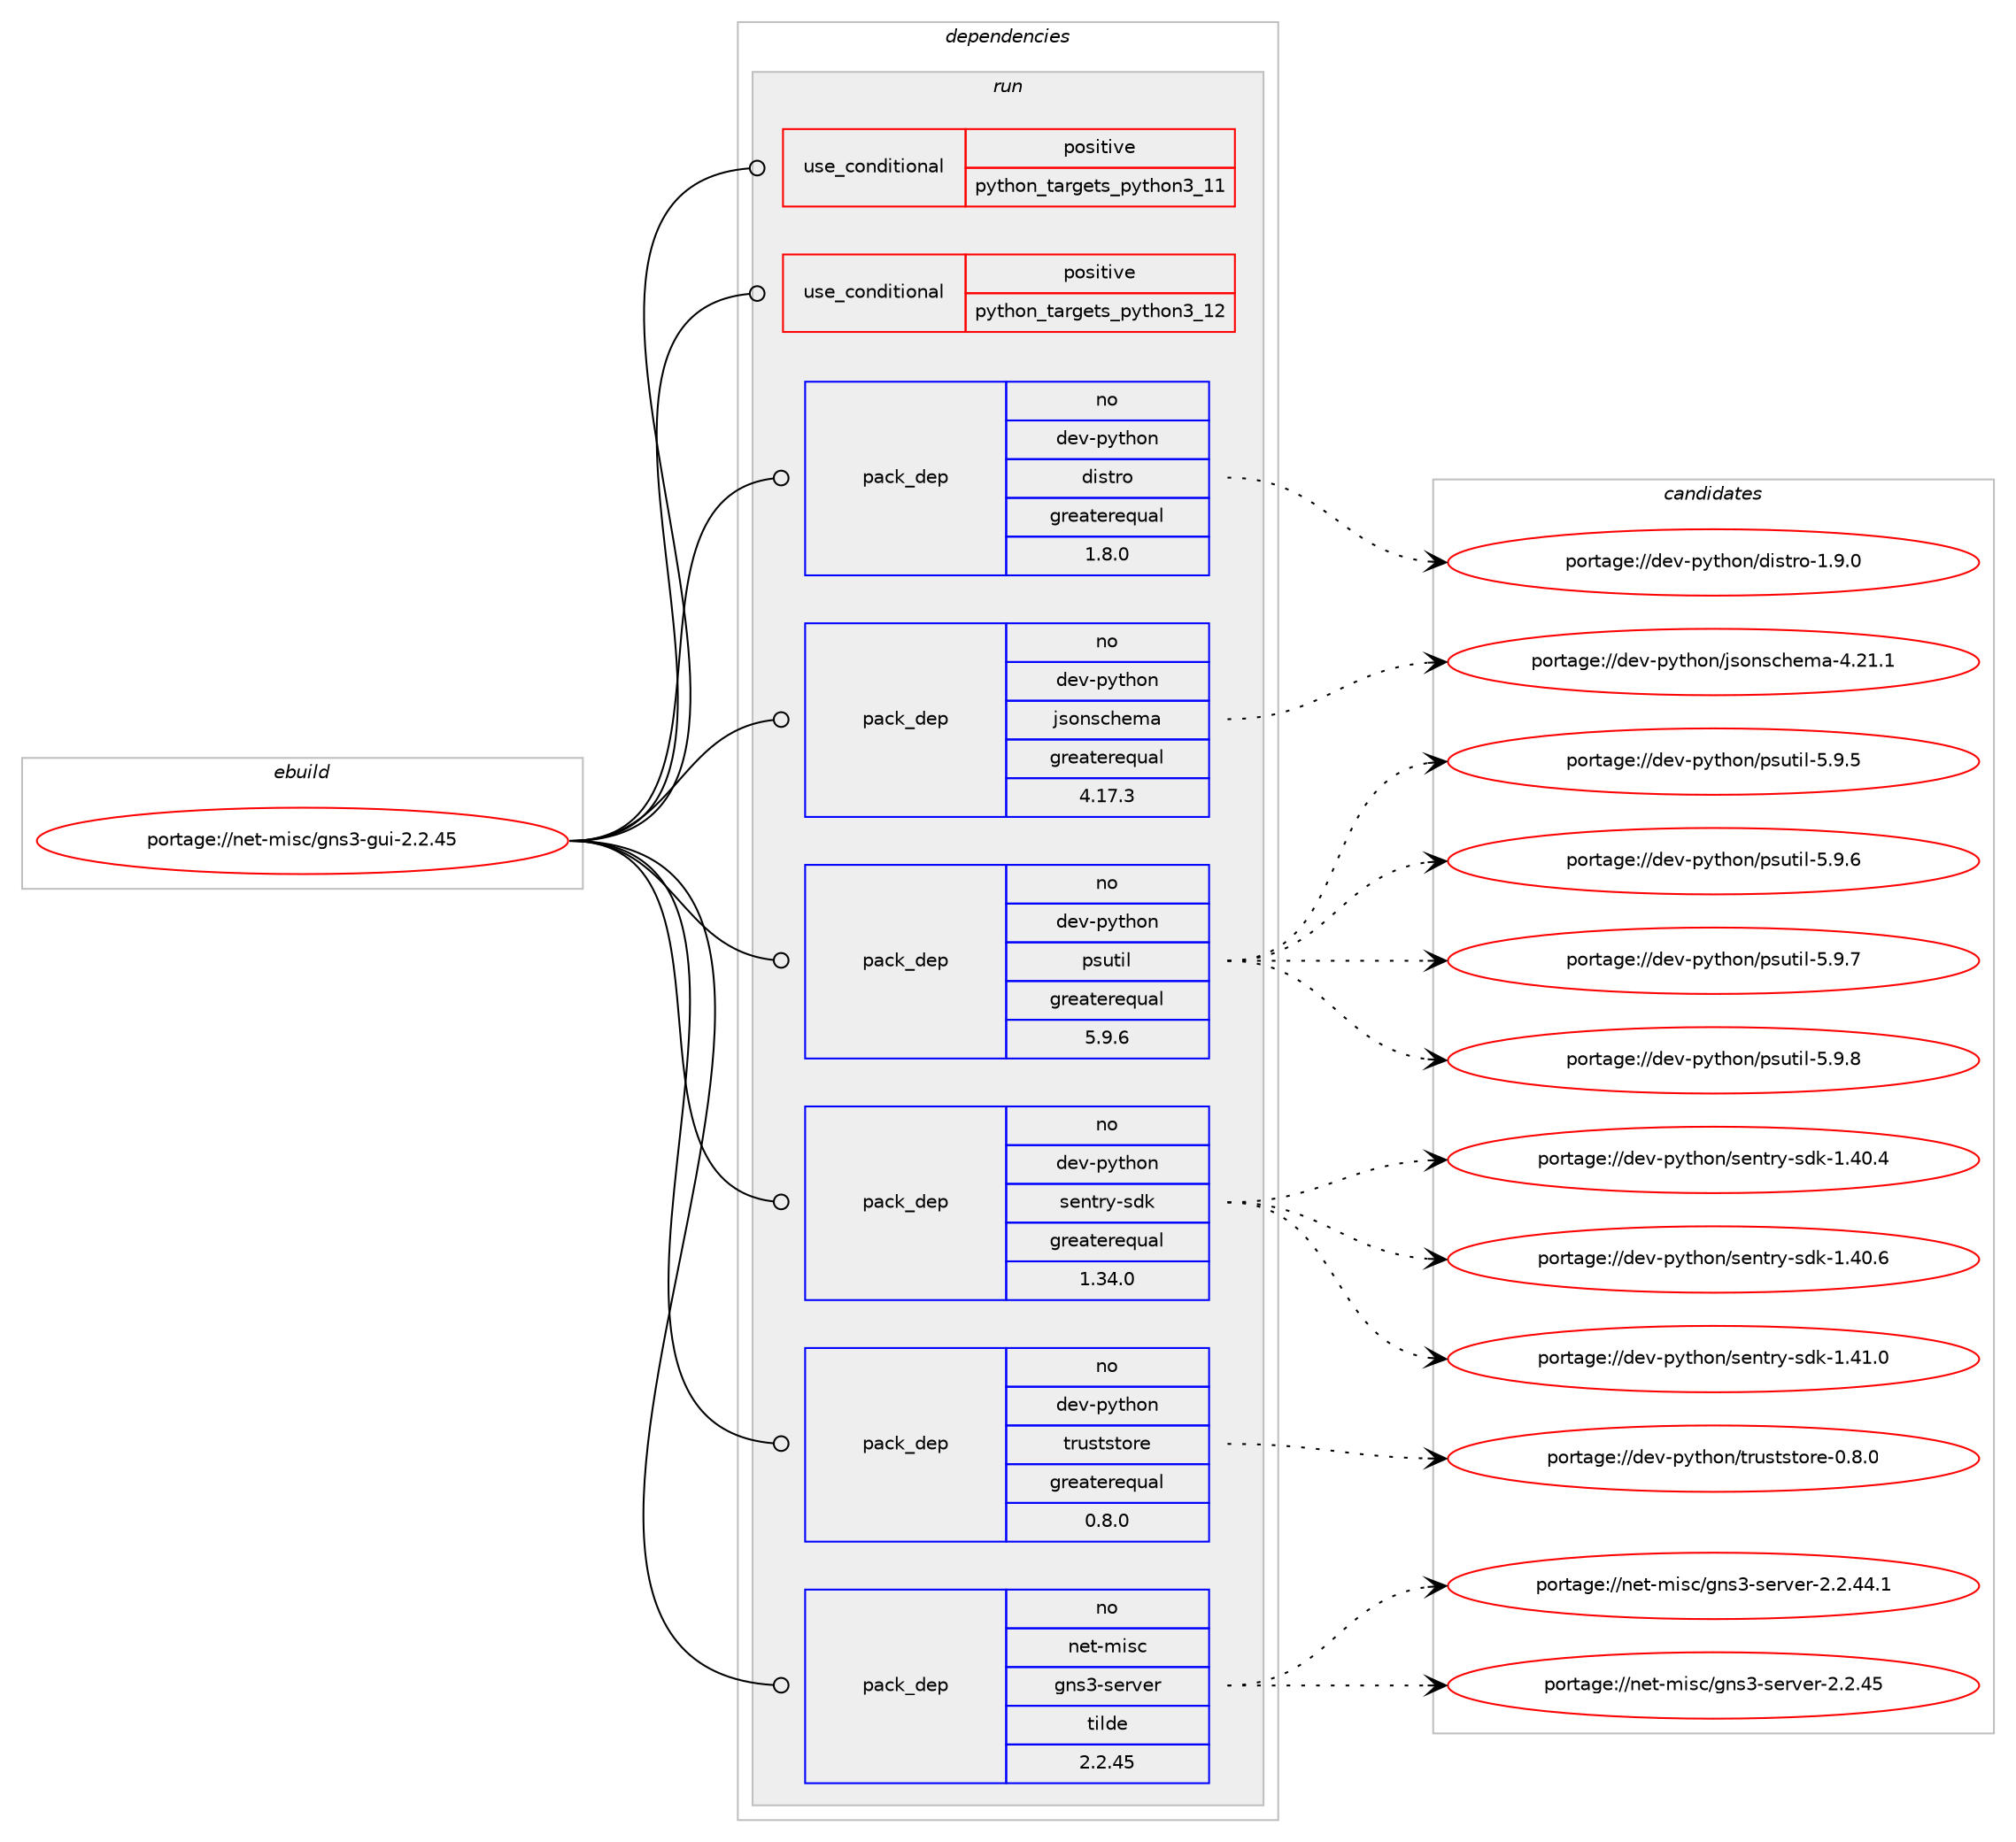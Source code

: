 digraph prolog {

# *************
# Graph options
# *************

newrank=true;
concentrate=true;
compound=true;
graph [rankdir=LR,fontname=Helvetica,fontsize=10,ranksep=1.5];#, ranksep=2.5, nodesep=0.2];
edge  [arrowhead=vee];
node  [fontname=Helvetica,fontsize=10];

# **********
# The ebuild
# **********

subgraph cluster_leftcol {
color=gray;
label=<<i>ebuild</i>>;
id [label="portage://net-misc/gns3-gui-2.2.45", color=red, width=4, href="../net-misc/gns3-gui-2.2.45.svg"];
}

# ****************
# The dependencies
# ****************

subgraph cluster_midcol {
color=gray;
label=<<i>dependencies</i>>;
subgraph cluster_compile {
fillcolor="#eeeeee";
style=filled;
label=<<i>compile</i>>;
}
subgraph cluster_compileandrun {
fillcolor="#eeeeee";
style=filled;
label=<<i>compile and run</i>>;
}
subgraph cluster_run {
fillcolor="#eeeeee";
style=filled;
label=<<i>run</i>>;
subgraph cond4683 {
dependency6446 [label=<<TABLE BORDER="0" CELLBORDER="1" CELLSPACING="0" CELLPADDING="4"><TR><TD ROWSPAN="3" CELLPADDING="10">use_conditional</TD></TR><TR><TD>positive</TD></TR><TR><TD>python_targets_python3_11</TD></TR></TABLE>>, shape=none, color=red];
# *** BEGIN UNKNOWN DEPENDENCY TYPE (TODO) ***
# dependency6446 -> package_dependency(portage://net-misc/gns3-gui-2.2.45,run,no,dev-lang,python,none,[,,],[slot(3.11)],[])
# *** END UNKNOWN DEPENDENCY TYPE (TODO) ***

}
id:e -> dependency6446:w [weight=20,style="solid",arrowhead="odot"];
subgraph cond4684 {
dependency6447 [label=<<TABLE BORDER="0" CELLBORDER="1" CELLSPACING="0" CELLPADDING="4"><TR><TD ROWSPAN="3" CELLPADDING="10">use_conditional</TD></TR><TR><TD>positive</TD></TR><TR><TD>python_targets_python3_12</TD></TR></TABLE>>, shape=none, color=red];
# *** BEGIN UNKNOWN DEPENDENCY TYPE (TODO) ***
# dependency6447 -> package_dependency(portage://net-misc/gns3-gui-2.2.45,run,no,dev-lang,python,none,[,,],[slot(3.12)],[])
# *** END UNKNOWN DEPENDENCY TYPE (TODO) ***

}
id:e -> dependency6447:w [weight=20,style="solid",arrowhead="odot"];
# *** BEGIN UNKNOWN DEPENDENCY TYPE (TODO) ***
# id -> package_dependency(portage://net-misc/gns3-gui-2.2.45,run,no,dev-python,PyQt5,none,[,,],[],[use(enable(gui),none),use(enable(network),none),use(enable(svg),none),use(enable(websockets),none),use(enable(widgets),none),use(optenable(python_targets_python3_11),negative),use(optenable(python_targets_python3_12),negative)])
# *** END UNKNOWN DEPENDENCY TYPE (TODO) ***

subgraph pack1713 {
dependency6448 [label=<<TABLE BORDER="0" CELLBORDER="1" CELLSPACING="0" CELLPADDING="4" WIDTH="220"><TR><TD ROWSPAN="6" CELLPADDING="30">pack_dep</TD></TR><TR><TD WIDTH="110">no</TD></TR><TR><TD>dev-python</TD></TR><TR><TD>distro</TD></TR><TR><TD>greaterequal</TD></TR><TR><TD>1.8.0</TD></TR></TABLE>>, shape=none, color=blue];
}
id:e -> dependency6448:w [weight=20,style="solid",arrowhead="odot"];
subgraph pack1714 {
dependency6449 [label=<<TABLE BORDER="0" CELLBORDER="1" CELLSPACING="0" CELLPADDING="4" WIDTH="220"><TR><TD ROWSPAN="6" CELLPADDING="30">pack_dep</TD></TR><TR><TD WIDTH="110">no</TD></TR><TR><TD>dev-python</TD></TR><TR><TD>jsonschema</TD></TR><TR><TD>greaterequal</TD></TR><TR><TD>4.17.3</TD></TR></TABLE>>, shape=none, color=blue];
}
id:e -> dependency6449:w [weight=20,style="solid",arrowhead="odot"];
subgraph pack1715 {
dependency6450 [label=<<TABLE BORDER="0" CELLBORDER="1" CELLSPACING="0" CELLPADDING="4" WIDTH="220"><TR><TD ROWSPAN="6" CELLPADDING="30">pack_dep</TD></TR><TR><TD WIDTH="110">no</TD></TR><TR><TD>dev-python</TD></TR><TR><TD>psutil</TD></TR><TR><TD>greaterequal</TD></TR><TR><TD>5.9.6</TD></TR></TABLE>>, shape=none, color=blue];
}
id:e -> dependency6450:w [weight=20,style="solid",arrowhead="odot"];
subgraph pack1716 {
dependency6451 [label=<<TABLE BORDER="0" CELLBORDER="1" CELLSPACING="0" CELLPADDING="4" WIDTH="220"><TR><TD ROWSPAN="6" CELLPADDING="30">pack_dep</TD></TR><TR><TD WIDTH="110">no</TD></TR><TR><TD>dev-python</TD></TR><TR><TD>sentry-sdk</TD></TR><TR><TD>greaterequal</TD></TR><TR><TD>1.34.0</TD></TR></TABLE>>, shape=none, color=blue];
}
id:e -> dependency6451:w [weight=20,style="solid",arrowhead="odot"];
subgraph pack1717 {
dependency6452 [label=<<TABLE BORDER="0" CELLBORDER="1" CELLSPACING="0" CELLPADDING="4" WIDTH="220"><TR><TD ROWSPAN="6" CELLPADDING="30">pack_dep</TD></TR><TR><TD WIDTH="110">no</TD></TR><TR><TD>dev-python</TD></TR><TR><TD>truststore</TD></TR><TR><TD>greaterequal</TD></TR><TR><TD>0.8.0</TD></TR></TABLE>>, shape=none, color=blue];
}
id:e -> dependency6452:w [weight=20,style="solid",arrowhead="odot"];
subgraph pack1718 {
dependency6453 [label=<<TABLE BORDER="0" CELLBORDER="1" CELLSPACING="0" CELLPADDING="4" WIDTH="220"><TR><TD ROWSPAN="6" CELLPADDING="30">pack_dep</TD></TR><TR><TD WIDTH="110">no</TD></TR><TR><TD>net-misc</TD></TR><TR><TD>gns3-server</TD></TR><TR><TD>tilde</TD></TR><TR><TD>2.2.45</TD></TR></TABLE>>, shape=none, color=blue];
}
id:e -> dependency6453:w [weight=20,style="solid",arrowhead="odot"];
}
}

# **************
# The candidates
# **************

subgraph cluster_choices {
rank=same;
color=gray;
label=<<i>candidates</i>>;

subgraph choice1713 {
color=black;
nodesep=1;
choice1001011184511212111610411111047100105115116114111454946574648 [label="portage://dev-python/distro-1.9.0", color=red, width=4,href="../dev-python/distro-1.9.0.svg"];
dependency6448:e -> choice1001011184511212111610411111047100105115116114111454946574648:w [style=dotted,weight="100"];
}
subgraph choice1714 {
color=black;
nodesep=1;
choice1001011184511212111610411111047106115111110115991041011099745524650494649 [label="portage://dev-python/jsonschema-4.21.1", color=red, width=4,href="../dev-python/jsonschema-4.21.1.svg"];
dependency6449:e -> choice1001011184511212111610411111047106115111110115991041011099745524650494649:w [style=dotted,weight="100"];
}
subgraph choice1715 {
color=black;
nodesep=1;
choice1001011184511212111610411111047112115117116105108455346574653 [label="portage://dev-python/psutil-5.9.5", color=red, width=4,href="../dev-python/psutil-5.9.5.svg"];
choice1001011184511212111610411111047112115117116105108455346574654 [label="portage://dev-python/psutil-5.9.6", color=red, width=4,href="../dev-python/psutil-5.9.6.svg"];
choice1001011184511212111610411111047112115117116105108455346574655 [label="portage://dev-python/psutil-5.9.7", color=red, width=4,href="../dev-python/psutil-5.9.7.svg"];
choice1001011184511212111610411111047112115117116105108455346574656 [label="portage://dev-python/psutil-5.9.8", color=red, width=4,href="../dev-python/psutil-5.9.8.svg"];
dependency6450:e -> choice1001011184511212111610411111047112115117116105108455346574653:w [style=dotted,weight="100"];
dependency6450:e -> choice1001011184511212111610411111047112115117116105108455346574654:w [style=dotted,weight="100"];
dependency6450:e -> choice1001011184511212111610411111047112115117116105108455346574655:w [style=dotted,weight="100"];
dependency6450:e -> choice1001011184511212111610411111047112115117116105108455346574656:w [style=dotted,weight="100"];
}
subgraph choice1716 {
color=black;
nodesep=1;
choice10010111845112121116104111110471151011101161141214511510010745494652484652 [label="portage://dev-python/sentry-sdk-1.40.4", color=red, width=4,href="../dev-python/sentry-sdk-1.40.4.svg"];
choice10010111845112121116104111110471151011101161141214511510010745494652484654 [label="portage://dev-python/sentry-sdk-1.40.6", color=red, width=4,href="../dev-python/sentry-sdk-1.40.6.svg"];
choice10010111845112121116104111110471151011101161141214511510010745494652494648 [label="portage://dev-python/sentry-sdk-1.41.0", color=red, width=4,href="../dev-python/sentry-sdk-1.41.0.svg"];
dependency6451:e -> choice10010111845112121116104111110471151011101161141214511510010745494652484652:w [style=dotted,weight="100"];
dependency6451:e -> choice10010111845112121116104111110471151011101161141214511510010745494652484654:w [style=dotted,weight="100"];
dependency6451:e -> choice10010111845112121116104111110471151011101161141214511510010745494652494648:w [style=dotted,weight="100"];
}
subgraph choice1717 {
color=black;
nodesep=1;
choice1001011184511212111610411111047116114117115116115116111114101454846564648 [label="portage://dev-python/truststore-0.8.0", color=red, width=4,href="../dev-python/truststore-0.8.0.svg"];
dependency6452:e -> choice1001011184511212111610411111047116114117115116115116111114101454846564648:w [style=dotted,weight="100"];
}
subgraph choice1718 {
color=black;
nodesep=1;
choice1101011164510910511599471031101155145115101114118101114455046504652524649 [label="portage://net-misc/gns3-server-2.2.44.1", color=red, width=4,href="../net-misc/gns3-server-2.2.44.1.svg"];
choice110101116451091051159947103110115514511510111411810111445504650465253 [label="portage://net-misc/gns3-server-2.2.45", color=red, width=4,href="../net-misc/gns3-server-2.2.45.svg"];
dependency6453:e -> choice1101011164510910511599471031101155145115101114118101114455046504652524649:w [style=dotted,weight="100"];
dependency6453:e -> choice110101116451091051159947103110115514511510111411810111445504650465253:w [style=dotted,weight="100"];
}
}

}
